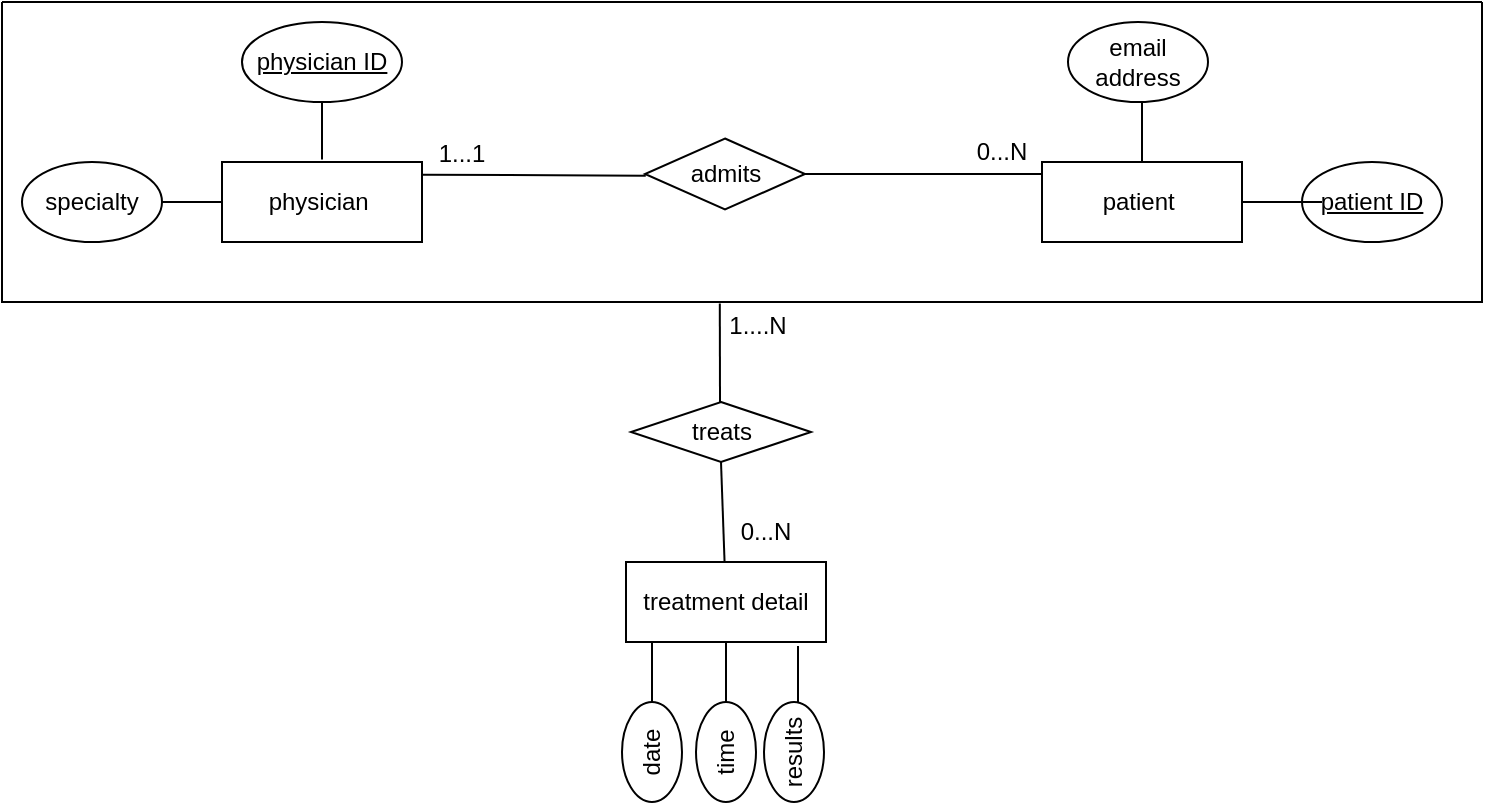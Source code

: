 <mxfile version="16.5.3" type="github">
  <diagram id="R2lEEEUBdFMjLlhIrx00" name="Page-1">
    <mxGraphModel dx="1071" dy="688" grid="1" gridSize="10" guides="1" tooltips="1" connect="1" arrows="1" fold="1" page="1" pageScale="1" pageWidth="850" pageHeight="1100" math="0" shadow="0" extFonts="Permanent Marker^https://fonts.googleapis.com/css?family=Permanent+Marker">
      <root>
        <mxCell id="0" />
        <mxCell id="1" parent="0" />
        <mxCell id="fERCEWIXjoUG0clLVFIn-1" value="physician&amp;nbsp;" style="rounded=0;whiteSpace=wrap;html=1;" vertex="1" parent="1">
          <mxGeometry x="150" y="90" width="100" height="40" as="geometry" />
        </mxCell>
        <mxCell id="fERCEWIXjoUG0clLVFIn-2" value="" style="endArrow=none;html=1;rounded=0;exitX=0;exitY=0.5;exitDx=0;exitDy=0;" edge="1" parent="1" source="fERCEWIXjoUG0clLVFIn-1">
          <mxGeometry width="50" height="50" relative="1" as="geometry">
            <mxPoint x="130" y="118" as="sourcePoint" />
            <mxPoint x="120" y="110" as="targetPoint" />
          </mxGeometry>
        </mxCell>
        <mxCell id="fERCEWIXjoUG0clLVFIn-4" value="" style="endArrow=none;html=1;rounded=0;" edge="1" parent="1">
          <mxGeometry width="50" height="50" relative="1" as="geometry">
            <mxPoint x="200" y="88.75" as="sourcePoint" />
            <mxPoint x="200" y="60" as="targetPoint" />
          </mxGeometry>
        </mxCell>
        <mxCell id="fERCEWIXjoUG0clLVFIn-5" value="&lt;u&gt;physician ID&lt;/u&gt;" style="ellipse;whiteSpace=wrap;html=1;" vertex="1" parent="1">
          <mxGeometry x="160" y="20" width="80" height="40" as="geometry" />
        </mxCell>
        <mxCell id="fERCEWIXjoUG0clLVFIn-6" value="specialty" style="ellipse;whiteSpace=wrap;html=1;" vertex="1" parent="1">
          <mxGeometry x="50" y="90" width="70" height="40" as="geometry" />
        </mxCell>
        <mxCell id="fERCEWIXjoUG0clLVFIn-7" value="patient&amp;nbsp;" style="rounded=0;whiteSpace=wrap;html=1;" vertex="1" parent="1">
          <mxGeometry x="560" y="90" width="100" height="40" as="geometry" />
        </mxCell>
        <mxCell id="fERCEWIXjoUG0clLVFIn-8" value="email address" style="ellipse;whiteSpace=wrap;html=1;" vertex="1" parent="1">
          <mxGeometry x="573" y="20" width="70" height="40" as="geometry" />
        </mxCell>
        <mxCell id="fERCEWIXjoUG0clLVFIn-9" value="&lt;u&gt;patient ID&lt;/u&gt;" style="ellipse;whiteSpace=wrap;html=1;" vertex="1" parent="1">
          <mxGeometry x="690" y="90" width="70" height="40" as="geometry" />
        </mxCell>
        <mxCell id="fERCEWIXjoUG0clLVFIn-12" style="edgeStyle=orthogonalEdgeStyle;rounded=0;orthogonalLoop=1;jettySize=auto;html=1;exitX=0.5;exitY=1;exitDx=0;exitDy=0;" edge="1" parent="1" source="fERCEWIXjoUG0clLVFIn-5" target="fERCEWIXjoUG0clLVFIn-5">
          <mxGeometry relative="1" as="geometry" />
        </mxCell>
        <mxCell id="fERCEWIXjoUG0clLVFIn-13" value="" style="endArrow=none;html=1;rounded=0;" edge="1" parent="1">
          <mxGeometry width="50" height="50" relative="1" as="geometry">
            <mxPoint x="660" y="110" as="sourcePoint" />
            <mxPoint x="700" y="110" as="targetPoint" />
          </mxGeometry>
        </mxCell>
        <mxCell id="fERCEWIXjoUG0clLVFIn-14" value="" style="endArrow=none;html=1;rounded=0;exitX=0.5;exitY=0;exitDx=0;exitDy=0;" edge="1" parent="1" source="fERCEWIXjoUG0clLVFIn-7">
          <mxGeometry width="50" height="50" relative="1" as="geometry">
            <mxPoint x="600" y="100" as="sourcePoint" />
            <mxPoint x="610" y="60" as="targetPoint" />
          </mxGeometry>
        </mxCell>
        <mxCell id="fERCEWIXjoUG0clLVFIn-15" value="treatment detail" style="rounded=0;whiteSpace=wrap;html=1;" vertex="1" parent="1">
          <mxGeometry x="352" y="290" width="100" height="40" as="geometry" />
        </mxCell>
        <mxCell id="fERCEWIXjoUG0clLVFIn-16" value="" style="endArrow=none;html=1;rounded=0;exitX=0.25;exitY=1;exitDx=0;exitDy=0;" edge="1" parent="1">
          <mxGeometry width="50" height="50" relative="1" as="geometry">
            <mxPoint x="365.0" y="330.0" as="sourcePoint" />
            <mxPoint x="365" y="370" as="targetPoint" />
          </mxGeometry>
        </mxCell>
        <mxCell id="fERCEWIXjoUG0clLVFIn-17" value="date" style="ellipse;whiteSpace=wrap;html=1;rotation=-90;" vertex="1" parent="1">
          <mxGeometry x="340" y="370" width="50" height="30" as="geometry" />
        </mxCell>
        <mxCell id="fERCEWIXjoUG0clLVFIn-18" value="" style="endArrow=none;html=1;rounded=0;exitX=0.5;exitY=1;exitDx=0;exitDy=0;" edge="1" parent="1">
          <mxGeometry width="50" height="50" relative="1" as="geometry">
            <mxPoint x="402.0" y="330.0" as="sourcePoint" />
            <mxPoint x="402" y="360" as="targetPoint" />
          </mxGeometry>
        </mxCell>
        <mxCell id="fERCEWIXjoUG0clLVFIn-19" value="time&lt;br&gt;" style="ellipse;whiteSpace=wrap;html=1;rotation=-90;" vertex="1" parent="1">
          <mxGeometry x="377" y="370" width="50" height="30" as="geometry" />
        </mxCell>
        <mxCell id="fERCEWIXjoUG0clLVFIn-20" value="" style="endArrow=none;html=1;rounded=0;exitX=0.5;exitY=1;exitDx=0;exitDy=0;" edge="1" parent="1">
          <mxGeometry width="50" height="50" relative="1" as="geometry">
            <mxPoint x="438.0" y="332.0" as="sourcePoint" />
            <mxPoint x="438" y="362.0" as="targetPoint" />
          </mxGeometry>
        </mxCell>
        <mxCell id="fERCEWIXjoUG0clLVFIn-21" value="results" style="ellipse;whiteSpace=wrap;html=1;rotation=-90;" vertex="1" parent="1">
          <mxGeometry x="411" y="370" width="50" height="30" as="geometry" />
        </mxCell>
        <mxCell id="fERCEWIXjoUG0clLVFIn-30" value="" style="endArrow=none;html=1;rounded=0;" edge="1" parent="1">
          <mxGeometry relative="1" as="geometry">
            <mxPoint x="250" y="96.38" as="sourcePoint" />
            <mxPoint x="361.866" y="96.838" as="targetPoint" />
          </mxGeometry>
        </mxCell>
        <mxCell id="fERCEWIXjoUG0clLVFIn-32" value="admits" style="shape=rhombus;perimeter=rhombusPerimeter;whiteSpace=wrap;html=1;align=center;" vertex="1" parent="1">
          <mxGeometry x="361.5" y="78.25" width="80" height="35.5" as="geometry" />
        </mxCell>
        <mxCell id="fERCEWIXjoUG0clLVFIn-33" value="" style="endArrow=none;html=1;rounded=0;" edge="1" parent="1">
          <mxGeometry relative="1" as="geometry">
            <mxPoint x="440" y="96" as="sourcePoint" />
            <mxPoint x="560" y="96" as="targetPoint" />
          </mxGeometry>
        </mxCell>
        <mxCell id="fERCEWIXjoUG0clLVFIn-34" value="1...1" style="text;html=1;strokeColor=none;fillColor=none;align=center;verticalAlign=middle;whiteSpace=wrap;rounded=0;" vertex="1" parent="1">
          <mxGeometry x="240" y="70.5" width="60" height="30" as="geometry" />
        </mxCell>
        <mxCell id="fERCEWIXjoUG0clLVFIn-36" value="0...N" style="text;html=1;strokeColor=none;fillColor=none;align=center;verticalAlign=middle;whiteSpace=wrap;rounded=0;" vertex="1" parent="1">
          <mxGeometry x="510" y="69.5" width="60" height="30" as="geometry" />
        </mxCell>
        <mxCell id="fERCEWIXjoUG0clLVFIn-38" value="treats" style="shape=rhombus;perimeter=rhombusPerimeter;whiteSpace=wrap;html=1;align=center;" vertex="1" parent="1">
          <mxGeometry x="354.5" y="210" width="90" height="30" as="geometry" />
        </mxCell>
        <mxCell id="fERCEWIXjoUG0clLVFIn-39" value="" style="endArrow=none;html=1;rounded=0;exitX=0.5;exitY=1;exitDx=0;exitDy=0;" edge="1" parent="1" source="fERCEWIXjoUG0clLVFIn-38" target="fERCEWIXjoUG0clLVFIn-15">
          <mxGeometry relative="1" as="geometry">
            <mxPoint x="199" y="320" as="sourcePoint" />
            <mxPoint x="359" y="320" as="targetPoint" />
          </mxGeometry>
        </mxCell>
        <mxCell id="fERCEWIXjoUG0clLVFIn-43" value="0...N" style="text;html=1;strokeColor=none;fillColor=none;align=center;verticalAlign=middle;whiteSpace=wrap;rounded=0;rotation=0;" vertex="1" parent="1">
          <mxGeometry x="392" y="260" width="60" height="30" as="geometry" />
        </mxCell>
        <mxCell id="fERCEWIXjoUG0clLVFIn-48" value="" style="swimlane;startSize=0;" vertex="1" parent="1">
          <mxGeometry x="40" y="10" width="740" height="150" as="geometry" />
        </mxCell>
        <mxCell id="fERCEWIXjoUG0clLVFIn-49" value="" style="endArrow=none;html=1;rounded=0;entryX=0.485;entryY=1.005;entryDx=0;entryDy=0;entryPerimeter=0;" edge="1" parent="1" target="fERCEWIXjoUG0clLVFIn-48">
          <mxGeometry width="50" height="50" relative="1" as="geometry">
            <mxPoint x="399" y="210" as="sourcePoint" />
            <mxPoint x="420" y="160" as="targetPoint" />
          </mxGeometry>
        </mxCell>
        <mxCell id="fERCEWIXjoUG0clLVFIn-50" value="1....N" style="text;html=1;strokeColor=none;fillColor=none;align=center;verticalAlign=middle;whiteSpace=wrap;rounded=0;" vertex="1" parent="1">
          <mxGeometry x="388" y="157" width="60" height="30" as="geometry" />
        </mxCell>
      </root>
    </mxGraphModel>
  </diagram>
</mxfile>
